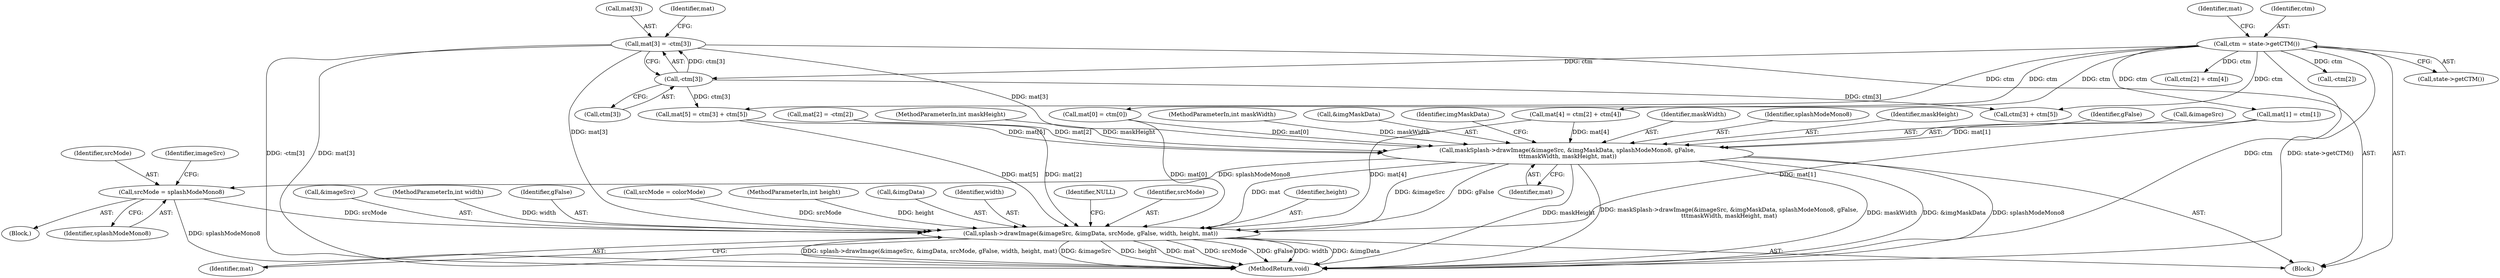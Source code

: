 digraph "0_poppler_7b2d314a61fd0e12f47c62996cb49ec0d1ba747a_12@array" {
"1000151" [label="(Call,mat[3] = -ctm[3])"];
"1000155" [label="(Call,-ctm[3])"];
"1000126" [label="(Call,ctm = state->getCTM())"];
"1000274" [label="(Call,maskSplash->drawImage(&imageSrc, &imgMaskData, splashModeMono8, gFalse,\n\t\t\tmaskWidth, maskHeight, mat))"];
"1000634" [label="(Call,srcMode = splashModeMono8)"];
"1000642" [label="(Call,splash->drawImage(&imageSrc, &imgData, srcMode, gFalse, width, height, mat))"];
"1000128" [label="(Call,state->getCTM())"];
"1000282" [label="(Identifier,maskHeight)"];
"1000274" [label="(Call,maskSplash->drawImage(&imageSrc, &imgMaskData, splashModeMono8, gFalse,\n\t\t\tmaskWidth, maskHeight, mat))"];
"1000280" [label="(Identifier,gFalse)"];
"1000647" [label="(Identifier,srcMode)"];
"1000650" [label="(Identifier,height)"];
"1000275" [label="(Call,&imageSrc)"];
"1000163" [label="(Call,ctm[2] + ctm[4])"];
"1000633" [label="(Block,)"];
"1000109" [label="(MethodParameterIn,int maskHeight)"];
"1000155" [label="(Call,-ctm[3])"];
"1000651" [label="(Identifier,mat)"];
"1000174" [label="(Call,ctm[3] + ctm[5])"];
"1000170" [label="(Call,mat[5] = ctm[3] + ctm[5])"];
"1000108" [label="(MethodParameterIn,int maskWidth)"];
"1000152" [label="(Call,mat[3])"];
"1000159" [label="(Call,mat[4] = ctm[2] + ctm[4])"];
"1000277" [label="(Call,&imgMaskData)"];
"1000636" [label="(Identifier,splashModeMono8)"];
"1000642" [label="(Call,splash->drawImage(&imageSrc, &imgData, srcMode, gFalse, width, height, mat))"];
"1000161" [label="(Identifier,mat)"];
"1000151" [label="(Call,mat[3] = -ctm[3])"];
"1000285" [label="(Identifier,imgMaskData)"];
"1000131" [label="(Identifier,mat)"];
"1000281" [label="(Identifier,maskWidth)"];
"1000635" [label="(Identifier,srcMode)"];
"1000104" [label="(MethodParameterIn,int width)"];
"1000143" [label="(Call,mat[2] = -ctm[2])"];
"1000127" [label="(Identifier,ctm)"];
"1000634" [label="(Call,srcMode = splashModeMono8)"];
"1000643" [label="(Call,&imageSrc)"];
"1000648" [label="(Identifier,gFalse)"];
"1000644" [label="(Identifier,imageSrc)"];
"1000156" [label="(Call,ctm[3])"];
"1000639" [label="(Call,srcMode = colorMode)"];
"1000105" [label="(MethodParameterIn,int height)"];
"1000283" [label="(Identifier,mat)"];
"1000645" [label="(Call,&imgData)"];
"1000649" [label="(Identifier,width)"];
"1000653" [label="(Identifier,NULL)"];
"1000662" [label="(MethodReturn,void)"];
"1000136" [label="(Call,mat[1] = ctm[1])"];
"1000147" [label="(Call,-ctm[2])"];
"1000126" [label="(Call,ctm = state->getCTM())"];
"1000129" [label="(Call,mat[0] = ctm[0])"];
"1000279" [label="(Identifier,splashModeMono8)"];
"1000111" [label="(Block,)"];
"1000151" -> "1000111"  [label="AST: "];
"1000151" -> "1000155"  [label="CFG: "];
"1000152" -> "1000151"  [label="AST: "];
"1000155" -> "1000151"  [label="AST: "];
"1000161" -> "1000151"  [label="CFG: "];
"1000151" -> "1000662"  [label="DDG: mat[3]"];
"1000151" -> "1000662"  [label="DDG: -ctm[3]"];
"1000155" -> "1000151"  [label="DDG: ctm[3]"];
"1000151" -> "1000274"  [label="DDG: mat[3]"];
"1000151" -> "1000642"  [label="DDG: mat[3]"];
"1000155" -> "1000156"  [label="CFG: "];
"1000156" -> "1000155"  [label="AST: "];
"1000126" -> "1000155"  [label="DDG: ctm"];
"1000155" -> "1000170"  [label="DDG: ctm[3]"];
"1000155" -> "1000174"  [label="DDG: ctm[3]"];
"1000126" -> "1000111"  [label="AST: "];
"1000126" -> "1000128"  [label="CFG: "];
"1000127" -> "1000126"  [label="AST: "];
"1000128" -> "1000126"  [label="AST: "];
"1000131" -> "1000126"  [label="CFG: "];
"1000126" -> "1000662"  [label="DDG: ctm"];
"1000126" -> "1000662"  [label="DDG: state->getCTM()"];
"1000126" -> "1000129"  [label="DDG: ctm"];
"1000126" -> "1000136"  [label="DDG: ctm"];
"1000126" -> "1000147"  [label="DDG: ctm"];
"1000126" -> "1000159"  [label="DDG: ctm"];
"1000126" -> "1000163"  [label="DDG: ctm"];
"1000126" -> "1000170"  [label="DDG: ctm"];
"1000126" -> "1000174"  [label="DDG: ctm"];
"1000274" -> "1000111"  [label="AST: "];
"1000274" -> "1000283"  [label="CFG: "];
"1000275" -> "1000274"  [label="AST: "];
"1000277" -> "1000274"  [label="AST: "];
"1000279" -> "1000274"  [label="AST: "];
"1000280" -> "1000274"  [label="AST: "];
"1000281" -> "1000274"  [label="AST: "];
"1000282" -> "1000274"  [label="AST: "];
"1000283" -> "1000274"  [label="AST: "];
"1000285" -> "1000274"  [label="CFG: "];
"1000274" -> "1000662"  [label="DDG: maskHeight"];
"1000274" -> "1000662"  [label="DDG: maskSplash->drawImage(&imageSrc, &imgMaskData, splashModeMono8, gFalse,\n\t\t\tmaskWidth, maskHeight, mat)"];
"1000274" -> "1000662"  [label="DDG: maskWidth"];
"1000274" -> "1000662"  [label="DDG: &imgMaskData"];
"1000274" -> "1000662"  [label="DDG: splashModeMono8"];
"1000108" -> "1000274"  [label="DDG: maskWidth"];
"1000109" -> "1000274"  [label="DDG: maskHeight"];
"1000129" -> "1000274"  [label="DDG: mat[0]"];
"1000159" -> "1000274"  [label="DDG: mat[4]"];
"1000143" -> "1000274"  [label="DDG: mat[2]"];
"1000170" -> "1000274"  [label="DDG: mat[5]"];
"1000136" -> "1000274"  [label="DDG: mat[1]"];
"1000274" -> "1000634"  [label="DDG: splashModeMono8"];
"1000274" -> "1000642"  [label="DDG: &imageSrc"];
"1000274" -> "1000642"  [label="DDG: gFalse"];
"1000274" -> "1000642"  [label="DDG: mat"];
"1000634" -> "1000633"  [label="AST: "];
"1000634" -> "1000636"  [label="CFG: "];
"1000635" -> "1000634"  [label="AST: "];
"1000636" -> "1000634"  [label="AST: "];
"1000644" -> "1000634"  [label="CFG: "];
"1000634" -> "1000662"  [label="DDG: splashModeMono8"];
"1000634" -> "1000642"  [label="DDG: srcMode"];
"1000642" -> "1000111"  [label="AST: "];
"1000642" -> "1000651"  [label="CFG: "];
"1000643" -> "1000642"  [label="AST: "];
"1000645" -> "1000642"  [label="AST: "];
"1000647" -> "1000642"  [label="AST: "];
"1000648" -> "1000642"  [label="AST: "];
"1000649" -> "1000642"  [label="AST: "];
"1000650" -> "1000642"  [label="AST: "];
"1000651" -> "1000642"  [label="AST: "];
"1000653" -> "1000642"  [label="CFG: "];
"1000642" -> "1000662"  [label="DDG: &imageSrc"];
"1000642" -> "1000662"  [label="DDG: height"];
"1000642" -> "1000662"  [label="DDG: mat"];
"1000642" -> "1000662"  [label="DDG: srcMode"];
"1000642" -> "1000662"  [label="DDG: gFalse"];
"1000642" -> "1000662"  [label="DDG: width"];
"1000642" -> "1000662"  [label="DDG: &imgData"];
"1000642" -> "1000662"  [label="DDG: splash->drawImage(&imageSrc, &imgData, srcMode, gFalse, width, height, mat)"];
"1000639" -> "1000642"  [label="DDG: srcMode"];
"1000104" -> "1000642"  [label="DDG: width"];
"1000105" -> "1000642"  [label="DDG: height"];
"1000129" -> "1000642"  [label="DDG: mat[0]"];
"1000159" -> "1000642"  [label="DDG: mat[4]"];
"1000143" -> "1000642"  [label="DDG: mat[2]"];
"1000170" -> "1000642"  [label="DDG: mat[5]"];
"1000136" -> "1000642"  [label="DDG: mat[1]"];
}
